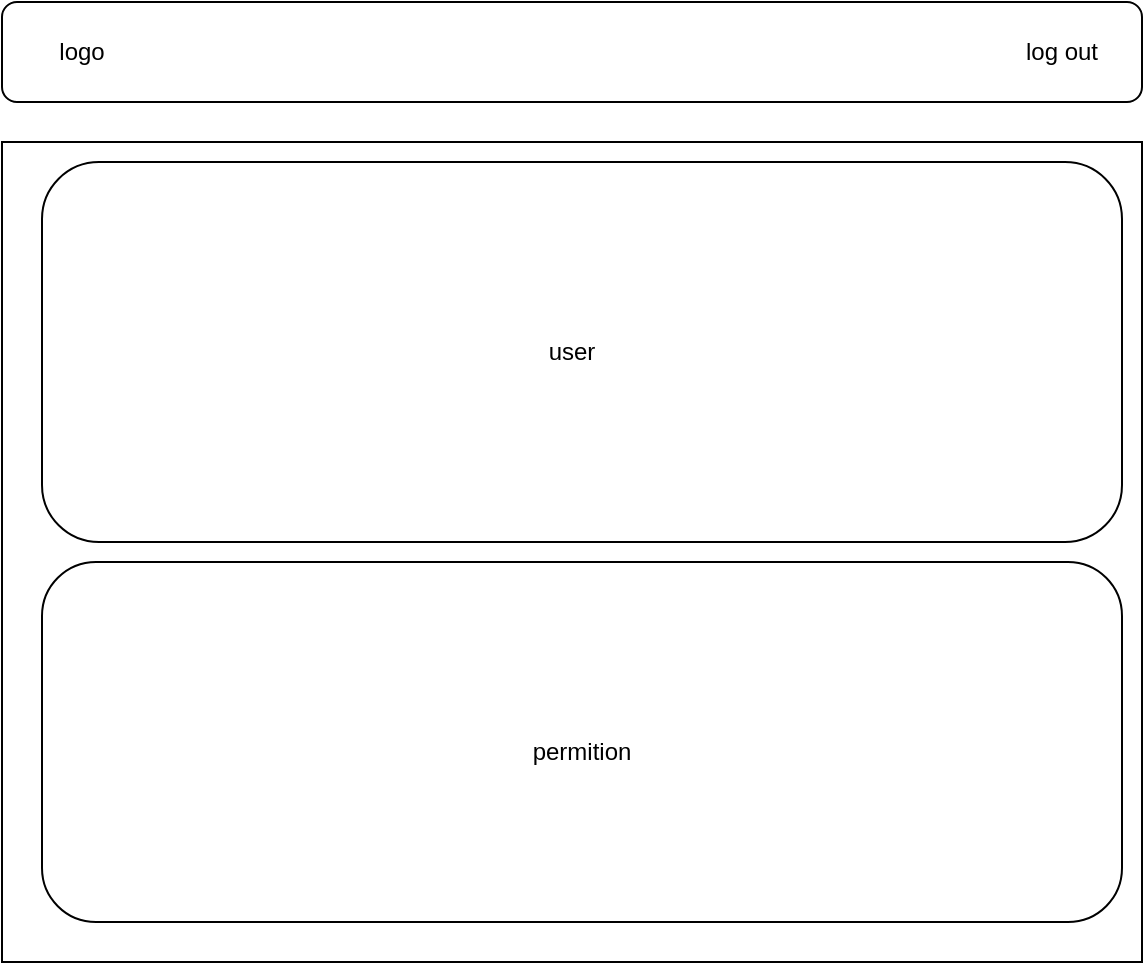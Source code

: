 <mxfile>
    <diagram id="c8yjLa2ZMn0s89ok0FmQ" name="user">
        <mxGraphModel dx="576" dy="475" grid="1" gridSize="10" guides="1" tooltips="1" connect="1" arrows="1" fold="1" page="1" pageScale="1" pageWidth="850" pageHeight="1100" math="0" shadow="0">
            <root>
                <mxCell id="0"/>
                <mxCell id="1" parent="0"/>
                <mxCell id="wmv2y3ME5K-6Tk5ZAD-C-1" value="" style="rounded=1;whiteSpace=wrap;html=1;" parent="1" vertex="1">
                    <mxGeometry x="20" width="570" height="50" as="geometry"/>
                </mxCell>
                <mxCell id="wmv2y3ME5K-6Tk5ZAD-C-2" value="" style="rounded=0;whiteSpace=wrap;html=1;" parent="1" vertex="1">
                    <mxGeometry x="20" y="70" width="570" height="410" as="geometry"/>
                </mxCell>
                <mxCell id="xh2JPytaI7mhLbj_Giy--1" value="" style="rounded=1;whiteSpace=wrap;html=1;" parent="1" vertex="1">
                    <mxGeometry x="40" y="80" width="540" height="190" as="geometry"/>
                </mxCell>
                <mxCell id="xh2JPytaI7mhLbj_Giy--2" value="user" style="text;html=1;strokeColor=none;fillColor=none;align=center;verticalAlign=middle;whiteSpace=wrap;rounded=0;" parent="1" vertex="1">
                    <mxGeometry x="275" y="160" width="60" height="30" as="geometry"/>
                </mxCell>
                <mxCell id="xh2JPytaI7mhLbj_Giy--3" value="" style="rounded=1;whiteSpace=wrap;html=1;" parent="1" vertex="1">
                    <mxGeometry x="40" y="280" width="540" height="180" as="geometry"/>
                </mxCell>
                <mxCell id="xh2JPytaI7mhLbj_Giy--4" value="permition" style="text;html=1;strokeColor=none;fillColor=none;align=center;verticalAlign=middle;whiteSpace=wrap;rounded=0;" parent="1" vertex="1">
                    <mxGeometry x="280" y="360" width="60" height="30" as="geometry"/>
                </mxCell>
                <mxCell id="v6TFOjTqiF5R5D1Z8dPk-1" value="logo" style="text;html=1;strokeColor=none;fillColor=none;align=center;verticalAlign=middle;whiteSpace=wrap;rounded=0;" parent="1" vertex="1">
                    <mxGeometry x="30" y="10" width="60" height="30" as="geometry"/>
                </mxCell>
                <mxCell id="v6TFOjTqiF5R5D1Z8dPk-2" value="log out" style="text;html=1;strokeColor=none;fillColor=none;align=center;verticalAlign=middle;whiteSpace=wrap;rounded=0;" parent="1" vertex="1">
                    <mxGeometry x="520" y="10" width="60" height="30" as="geometry"/>
                </mxCell>
            </root>
        </mxGraphModel>
    </diagram>
    <diagram id="HIXfoEHYuvE5iieKf0Ww" name="setting">
        <mxGraphModel dx="576" dy="475" grid="1" gridSize="10" guides="1" tooltips="1" connect="1" arrows="1" fold="1" page="1" pageScale="1" pageWidth="850" pageHeight="1100" math="0" shadow="0">
            <root>
                <mxCell id="0"/>
                <mxCell id="1" parent="0"/>
                <mxCell id="vOF0-AkDNT8PMVsauIa8-1" value="" style="rounded=0;whiteSpace=wrap;html=1;" parent="1" vertex="1">
                    <mxGeometry x="10" width="580" height="50" as="geometry"/>
                </mxCell>
                <mxCell id="vOF0-AkDNT8PMVsauIa8-2" value="logo" style="text;html=1;strokeColor=none;fillColor=none;align=center;verticalAlign=middle;whiteSpace=wrap;rounded=0;" parent="1" vertex="1">
                    <mxGeometry x="20" y="10" width="60" height="30" as="geometry"/>
                </mxCell>
                <mxCell id="vOF0-AkDNT8PMVsauIa8-3" value="log out" style="text;html=1;strokeColor=none;fillColor=none;align=center;verticalAlign=middle;whiteSpace=wrap;rounded=0;" parent="1" vertex="1">
                    <mxGeometry x="520" y="10" width="60" height="30" as="geometry"/>
                </mxCell>
                <mxCell id="vOF0-AkDNT8PMVsauIa8-4" value="" style="rounded=1;whiteSpace=wrap;html=1;" parent="1" vertex="1">
                    <mxGeometry x="20" y="100" width="550" height="220" as="geometry"/>
                </mxCell>
                <mxCell id="vOF0-AkDNT8PMVsauIa8-5" value="logo" style="text;html=1;strokeColor=none;fillColor=none;align=center;verticalAlign=middle;whiteSpace=wrap;rounded=0;" parent="1" vertex="1">
                    <mxGeometry x="110" y="140" width="70" height="40" as="geometry"/>
                </mxCell>
                <mxCell id="vOF0-AkDNT8PMVsauIa8-6" value="address" style="text;html=1;strokeColor=none;fillColor=none;align=center;verticalAlign=middle;whiteSpace=wrap;rounded=0;" parent="1" vertex="1">
                    <mxGeometry x="460" y="145" width="60" height="30" as="geometry"/>
                </mxCell>
                <mxCell id="vOF0-AkDNT8PMVsauIa8-7" value="location" style="text;html=1;strokeColor=none;fillColor=none;align=center;verticalAlign=middle;whiteSpace=wrap;rounded=0;" parent="1" vertex="1">
                    <mxGeometry x="110" y="250" width="70" height="40" as="geometry"/>
                </mxCell>
                <mxCell id="vOF0-AkDNT8PMVsauIa8-8" value="phone" style="text;html=1;strokeColor=none;fillColor=none;align=center;verticalAlign=middle;whiteSpace=wrap;rounded=0;" parent="1" vertex="1">
                    <mxGeometry x="460" y="255" width="60" height="30" as="geometry"/>
                </mxCell>
            </root>
        </mxGraphModel>
    </diagram>
</mxfile>